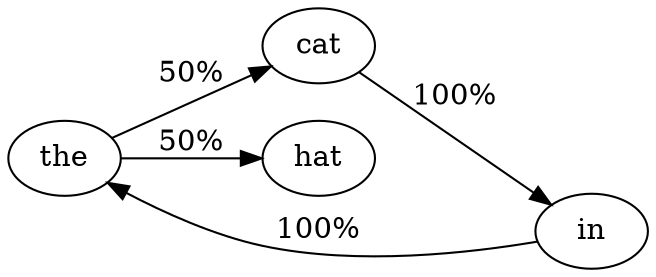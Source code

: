 # Place the cursor inside "graph" to get some refactoring options

digraph {
    rankdir=LR;
    
    # To refactor nodes, place the cursor left to a node name
    the -> cat [label="50%"];
    the -> hat [label="50%"];
    cat -> in [label="100%"];
    in -> the [label="100%"];
}
